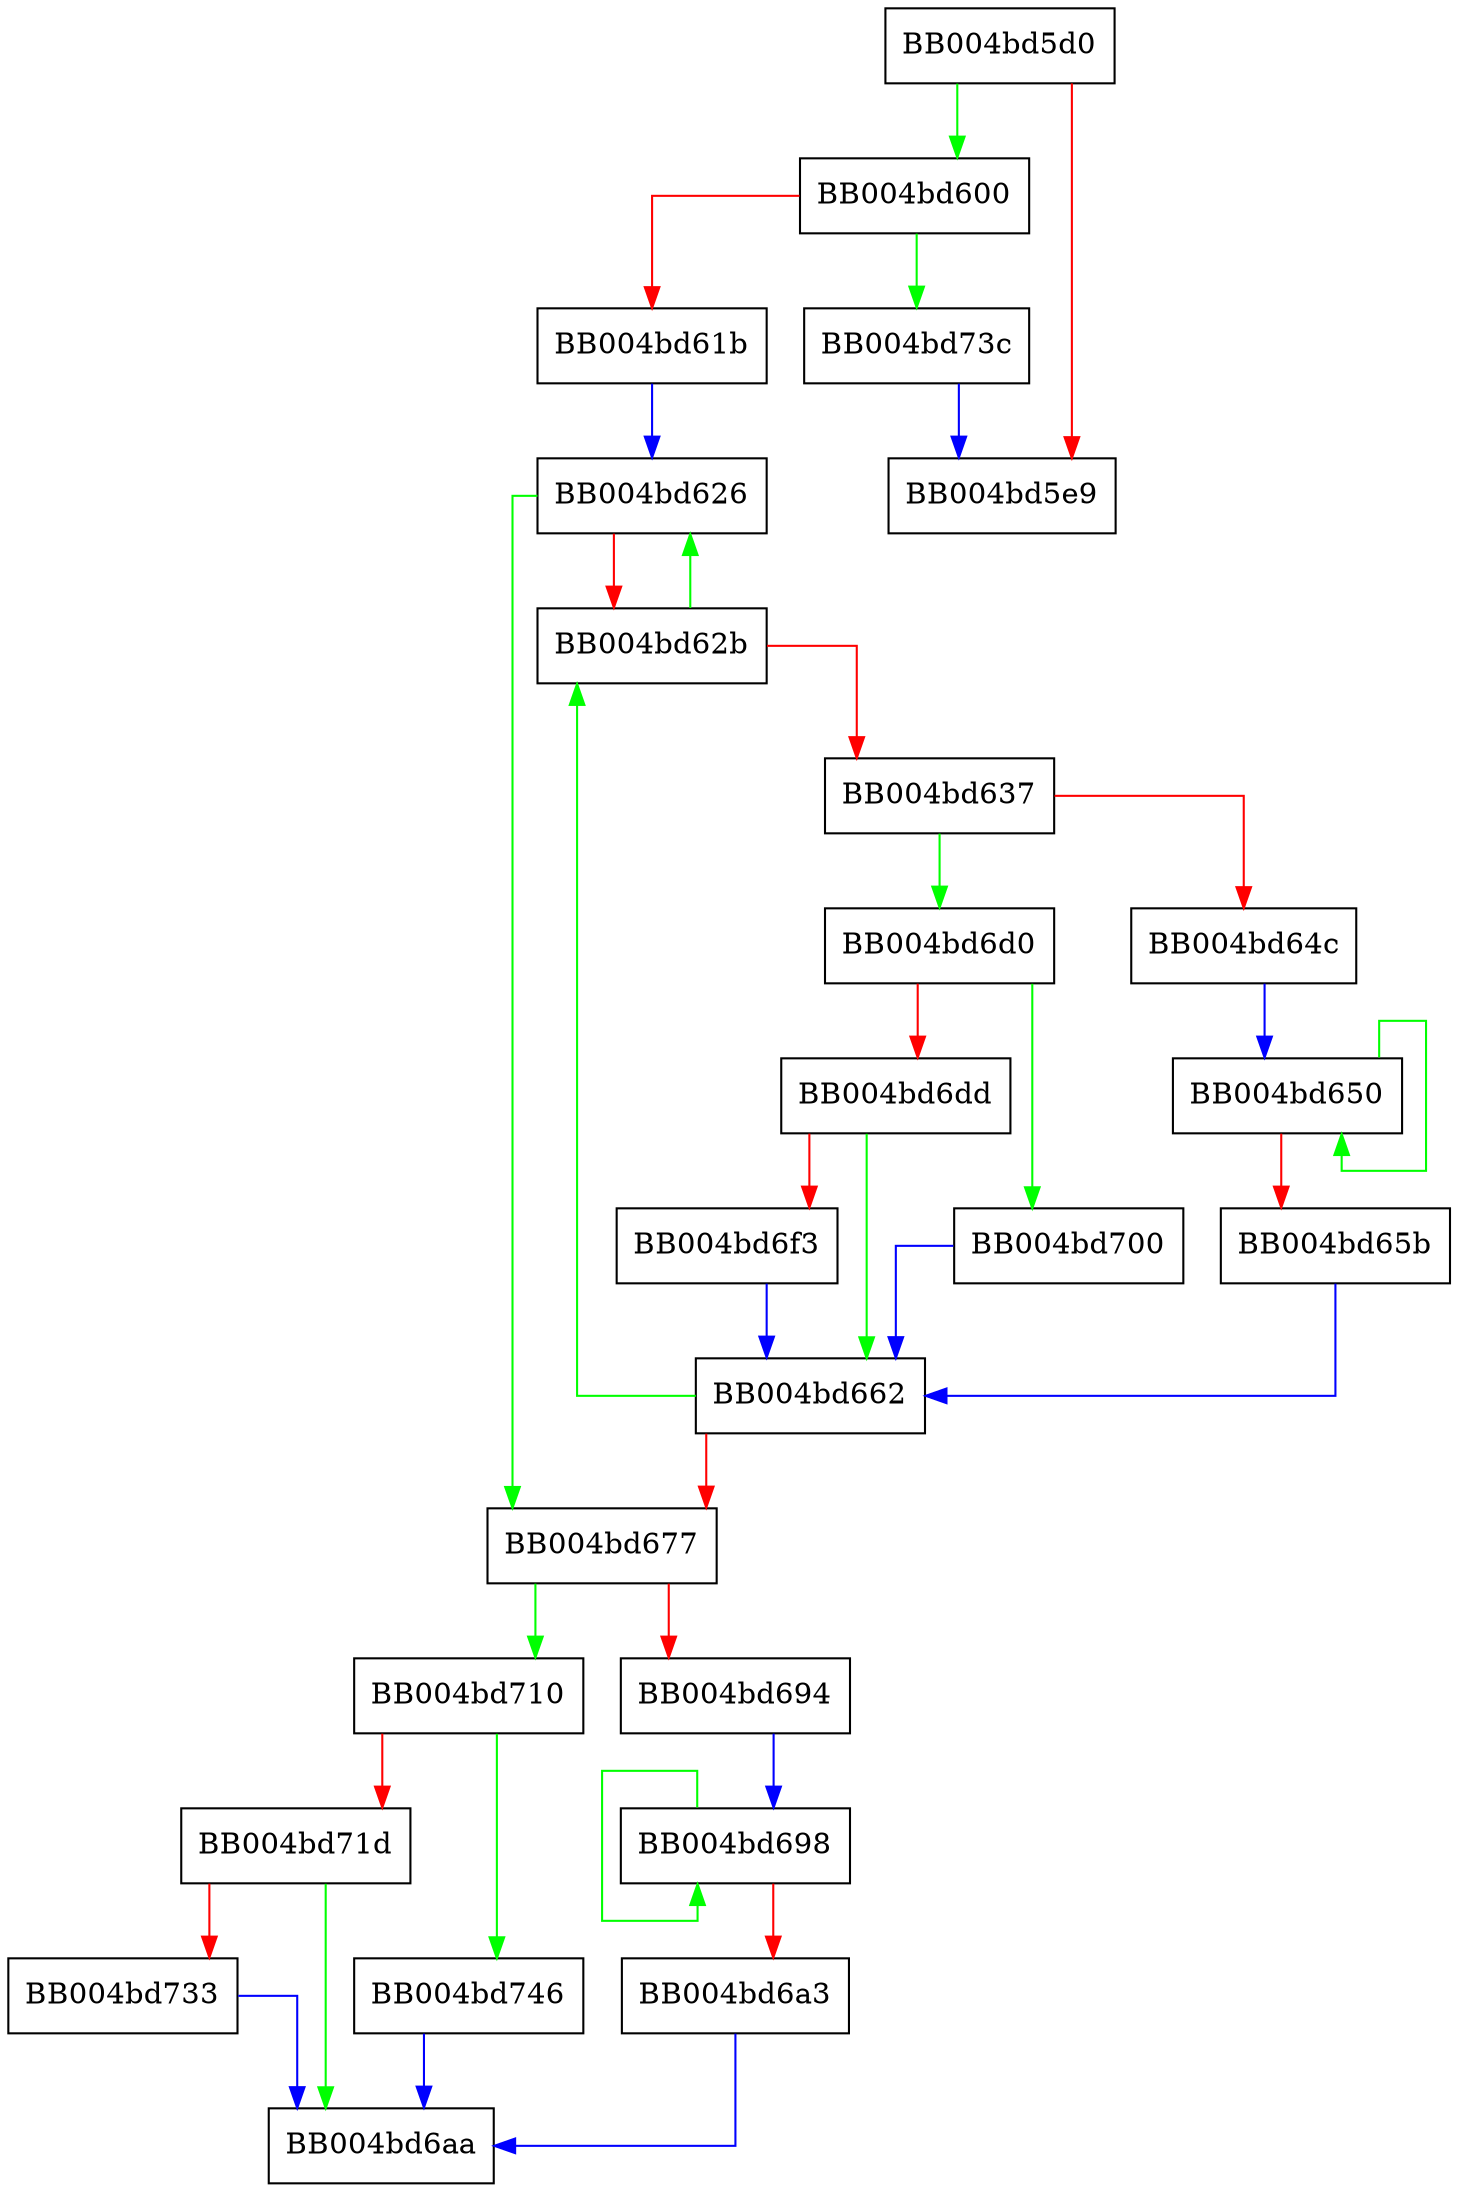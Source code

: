 digraph ossl_quic_srtm_cull {
  node [shape="box"];
  graph [splines=ortho];
  BB004bd5d0 -> BB004bd600 [color="green"];
  BB004bd5d0 -> BB004bd5e9 [color="red"];
  BB004bd600 -> BB004bd73c [color="green"];
  BB004bd600 -> BB004bd61b [color="red"];
  BB004bd61b -> BB004bd626 [color="blue"];
  BB004bd626 -> BB004bd677 [color="green"];
  BB004bd626 -> BB004bd62b [color="red"];
  BB004bd62b -> BB004bd626 [color="green"];
  BB004bd62b -> BB004bd637 [color="red"];
  BB004bd637 -> BB004bd6d0 [color="green"];
  BB004bd637 -> BB004bd64c [color="red"];
  BB004bd64c -> BB004bd650 [color="blue"];
  BB004bd650 -> BB004bd650 [color="green"];
  BB004bd650 -> BB004bd65b [color="red"];
  BB004bd65b -> BB004bd662 [color="blue"];
  BB004bd662 -> BB004bd62b [color="green"];
  BB004bd662 -> BB004bd677 [color="red"];
  BB004bd677 -> BB004bd710 [color="green"];
  BB004bd677 -> BB004bd694 [color="red"];
  BB004bd694 -> BB004bd698 [color="blue"];
  BB004bd698 -> BB004bd698 [color="green"];
  BB004bd698 -> BB004bd6a3 [color="red"];
  BB004bd6a3 -> BB004bd6aa [color="blue"];
  BB004bd6d0 -> BB004bd700 [color="green"];
  BB004bd6d0 -> BB004bd6dd [color="red"];
  BB004bd6dd -> BB004bd662 [color="green"];
  BB004bd6dd -> BB004bd6f3 [color="red"];
  BB004bd6f3 -> BB004bd662 [color="blue"];
  BB004bd700 -> BB004bd662 [color="blue"];
  BB004bd710 -> BB004bd746 [color="green"];
  BB004bd710 -> BB004bd71d [color="red"];
  BB004bd71d -> BB004bd6aa [color="green"];
  BB004bd71d -> BB004bd733 [color="red"];
  BB004bd733 -> BB004bd6aa [color="blue"];
  BB004bd73c -> BB004bd5e9 [color="blue"];
  BB004bd746 -> BB004bd6aa [color="blue"];
}